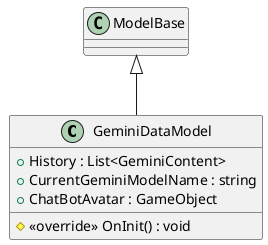 @startuml
class GeminiDataModel {
    + History : List<GeminiContent>
    + CurrentGeminiModelName : string
    + ChatBotAvatar : GameObject
    # <<override>> OnInit() : void
}
ModelBase <|-- GeminiDataModel
@enduml
